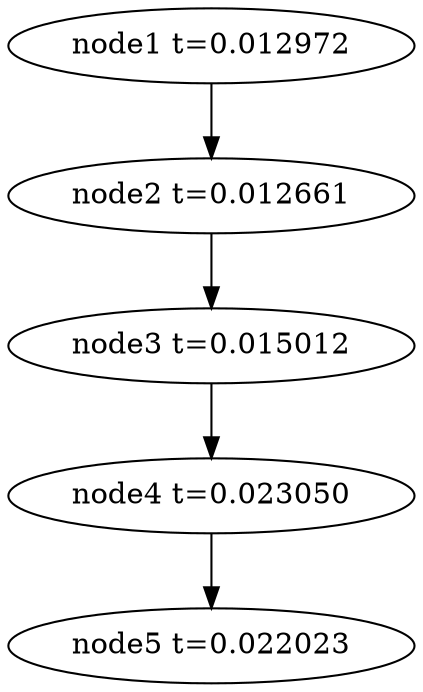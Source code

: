 digraph g{
	node5[label="node5 t=0.022023"]
	node4 -> node5
	node4[label="node4 t=0.023050"];
	node3 -> node4
	node3[label="node3 t=0.015012"];
	node2 -> node3
	node2[label="node2 t=0.012661"];
	node1 -> node2
	node1[label="node1 t=0.012972"];
}
